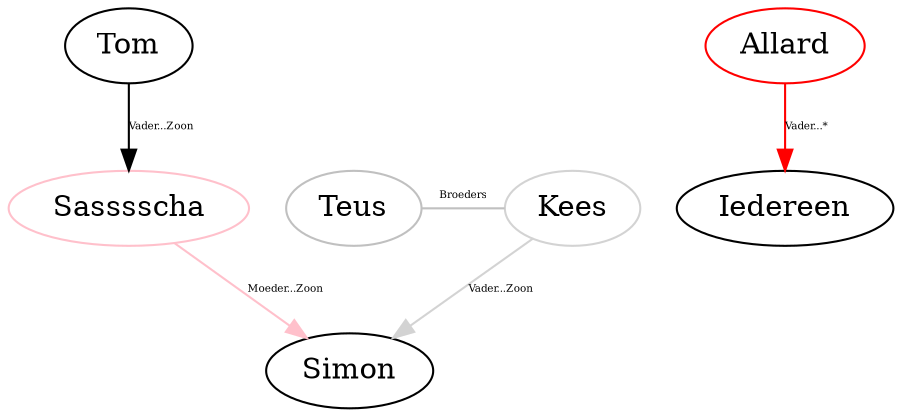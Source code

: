 digraph {
    edge [fontsize=5];

    subgraph Zoomers {
        rank = same;
        Kees;
        Teus;
        Sas;
    }

    subgraph Millenials {
        rank = same;
        Tom;
        Allard;
    }

    subgraph Tom {
        edge [color=black];
        Tom;
        Tom -> Sas [label="Vader...Zoon"];
    }

    subgraph Sas {
        edge [color=pink];
        Sas [color=pink label="Sasssscha"];
        Sas -> Simon [label="Moeder...Zoon"];
    }

    subgraph Kees {
        edge [color=lightgrey];
        Kees [color=lightgrey];
        Kees->Simon [label="Vader...Zoon"];
    }

    subgraph Teus {
        edge [color=grey];
        Teus [color=grey];
        Teus->Kees [label="Broeders" dir="none"];
    }

    subgraph Allard {
        edge [color=red];
        Allard [color=red];
        Allard->Iedereen [label="Vader...*"];
    }
}
